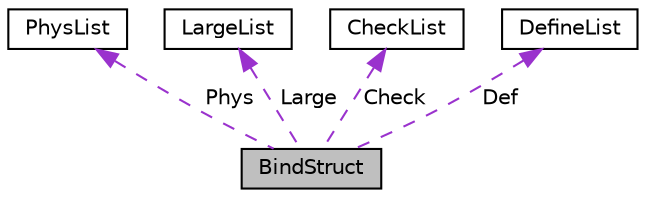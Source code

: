 digraph "BindStruct"
{
 // INTERACTIVE_SVG=YES
  edge [fontname="Helvetica",fontsize="10",labelfontname="Helvetica",labelfontsize="10"];
  node [fontname="Helvetica",fontsize="10",shape=record];
  Node1 [label="BindStruct",height=0.2,width=0.4,color="black", fillcolor="grey75", style="filled", fontcolor="black"];
  Node2 -> Node1 [dir="back",color="darkorchid3",fontsize="10",style="dashed",label=" Phys" ,fontname="Helvetica"];
  Node2 [label="PhysList",height=0.2,width=0.4,color="black", fillcolor="white", style="filled",URL="$struct_phys_list.html"];
  Node3 -> Node1 [dir="back",color="darkorchid3",fontsize="10",style="dashed",label=" Large" ,fontname="Helvetica"];
  Node3 [label="LargeList",height=0.2,width=0.4,color="black", fillcolor="white", style="filled",URL="$struct_large_list.html"];
  Node4 -> Node1 [dir="back",color="darkorchid3",fontsize="10",style="dashed",label=" Check" ,fontname="Helvetica"];
  Node4 [label="CheckList",height=0.2,width=0.4,color="black", fillcolor="white", style="filled",URL="$struct_check_list.html"];
  Node5 -> Node1 [dir="back",color="darkorchid3",fontsize="10",style="dashed",label=" Def" ,fontname="Helvetica"];
  Node5 [label="DefineList",height=0.2,width=0.4,color="black", fillcolor="white", style="filled",URL="$struct_define_list.html"];
}
